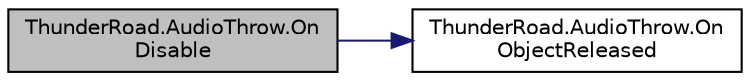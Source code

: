 digraph "ThunderRoad.AudioThrow.OnDisable"
{
 // LATEX_PDF_SIZE
  edge [fontname="Helvetica",fontsize="10",labelfontname="Helvetica",labelfontsize="10"];
  node [fontname="Helvetica",fontsize="10",shape=record];
  rankdir="LR";
  Node1 [label="ThunderRoad.AudioThrow.On\lDisable",height=0.2,width=0.4,color="black", fillcolor="grey75", style="filled", fontcolor="black",tooltip="Called when [disable]."];
  Node1 -> Node2 [color="midnightblue",fontsize="10",style="solid",fontname="Helvetica"];
  Node2 [label="ThunderRoad.AudioThrow.On\lObjectReleased",height=0.2,width=0.4,color="black", fillcolor="white", style="filled",URL="$class_thunder_road_1_1_audio_throw.html#a6638d79cc84acd01d27c3680a38cbbc2",tooltip="Called when [object released]."];
}
